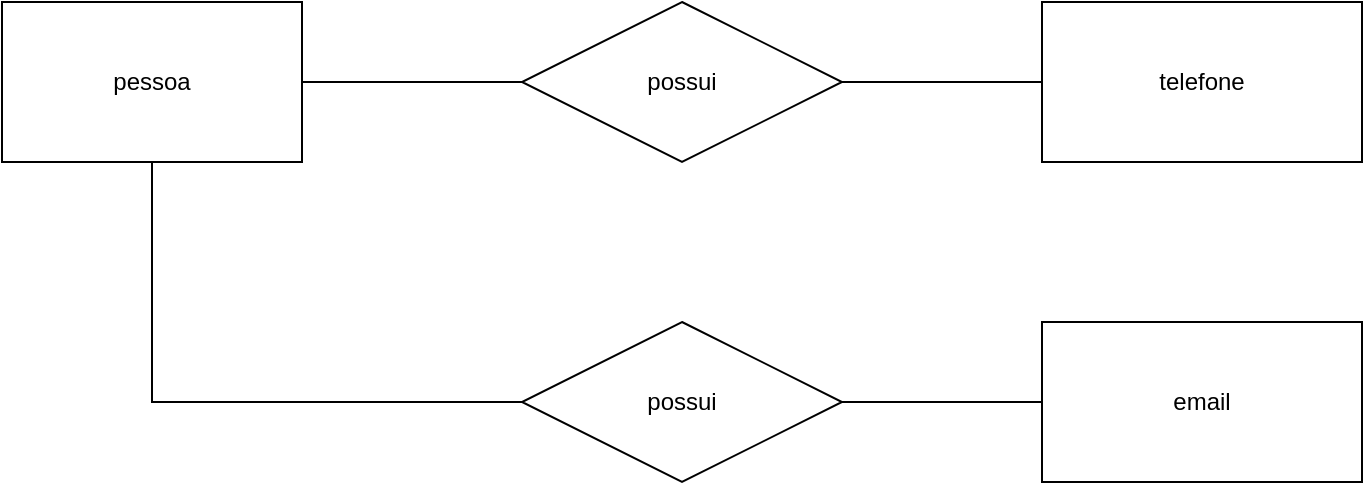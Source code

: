<mxfile version="14.9.3" type="device"><diagram id="fxaM_IgTd8fl5cbcN_kU" name="Page-1"><mxGraphModel dx="868" dy="393" grid="1" gridSize="10" guides="1" tooltips="1" connect="1" arrows="1" fold="1" page="1" pageScale="1" pageWidth="827" pageHeight="1169" math="0" shadow="0"><root><mxCell id="0"/><mxCell id="1" parent="0"/><mxCell id="hfuO4h9lfs0LK5IMqw4t-6" style="edgeStyle=orthogonalEdgeStyle;rounded=0;orthogonalLoop=1;jettySize=auto;html=1;exitX=1;exitY=0.5;exitDx=0;exitDy=0;entryX=0;entryY=0.5;entryDx=0;entryDy=0;endArrow=none;endFill=0;" edge="1" parent="1" source="hfuO4h9lfs0LK5IMqw4t-1" target="hfuO4h9lfs0LK5IMqw4t-4"><mxGeometry relative="1" as="geometry"/></mxCell><mxCell id="hfuO4h9lfs0LK5IMqw4t-8" style="edgeStyle=orthogonalEdgeStyle;rounded=0;orthogonalLoop=1;jettySize=auto;html=1;exitX=0.5;exitY=1;exitDx=0;exitDy=0;entryX=0;entryY=0.5;entryDx=0;entryDy=0;endArrow=none;endFill=0;" edge="1" parent="1" source="hfuO4h9lfs0LK5IMqw4t-1" target="hfuO4h9lfs0LK5IMqw4t-5"><mxGeometry relative="1" as="geometry"/></mxCell><mxCell id="hfuO4h9lfs0LK5IMqw4t-1" value="pessoa" style="rounded=0;whiteSpace=wrap;html=1;" vertex="1" parent="1"><mxGeometry x="40" y="40" width="150" height="80" as="geometry"/></mxCell><mxCell id="hfuO4h9lfs0LK5IMqw4t-2" value="email" style="rounded=0;whiteSpace=wrap;html=1;" vertex="1" parent="1"><mxGeometry x="560" y="200" width="160" height="80" as="geometry"/></mxCell><mxCell id="hfuO4h9lfs0LK5IMqw4t-3" value="telefone" style="rounded=0;whiteSpace=wrap;html=1;" vertex="1" parent="1"><mxGeometry x="560" y="40" width="160" height="80" as="geometry"/></mxCell><mxCell id="hfuO4h9lfs0LK5IMqw4t-7" style="edgeStyle=orthogonalEdgeStyle;rounded=0;orthogonalLoop=1;jettySize=auto;html=1;exitX=1;exitY=0.5;exitDx=0;exitDy=0;entryX=0;entryY=0.5;entryDx=0;entryDy=0;endArrow=none;endFill=0;" edge="1" parent="1" source="hfuO4h9lfs0LK5IMqw4t-4" target="hfuO4h9lfs0LK5IMqw4t-3"><mxGeometry relative="1" as="geometry"/></mxCell><mxCell id="hfuO4h9lfs0LK5IMqw4t-4" value="possui" style="shape=rhombus;perimeter=rhombusPerimeter;whiteSpace=wrap;html=1;align=center;" vertex="1" parent="1"><mxGeometry x="300" y="40" width="160" height="80" as="geometry"/></mxCell><mxCell id="hfuO4h9lfs0LK5IMqw4t-9" style="edgeStyle=orthogonalEdgeStyle;rounded=0;orthogonalLoop=1;jettySize=auto;html=1;exitX=1;exitY=0.5;exitDx=0;exitDy=0;entryX=0;entryY=0.5;entryDx=0;entryDy=0;endArrow=none;endFill=0;" edge="1" parent="1" source="hfuO4h9lfs0LK5IMqw4t-5" target="hfuO4h9lfs0LK5IMqw4t-2"><mxGeometry relative="1" as="geometry"/></mxCell><mxCell id="hfuO4h9lfs0LK5IMqw4t-5" value="possui" style="shape=rhombus;perimeter=rhombusPerimeter;whiteSpace=wrap;html=1;align=center;" vertex="1" parent="1"><mxGeometry x="300" y="200" width="160" height="80" as="geometry"/></mxCell></root></mxGraphModel></diagram></mxfile>